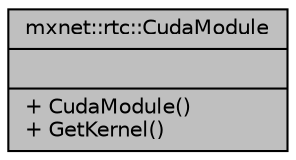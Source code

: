 digraph "mxnet::rtc::CudaModule"
{
  edge [fontname="Helvetica",fontsize="10",labelfontname="Helvetica",labelfontsize="10"];
  node [fontname="Helvetica",fontsize="10",shape=record];
  Node1 [label="{mxnet::rtc::CudaModule\n||+ CudaModule()\l+ GetKernel()\l}",height=0.2,width=0.4,color="black", fillcolor="grey75", style="filled", fontcolor="black"];
}
